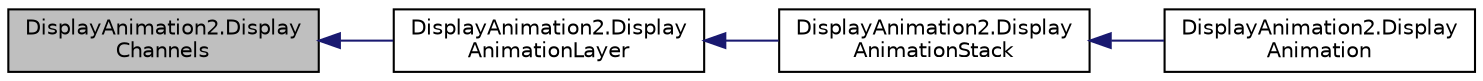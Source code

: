 digraph "DisplayAnimation2.DisplayChannels"
{
  edge [fontname="Helvetica",fontsize="10",labelfontname="Helvetica",labelfontsize="10"];
  node [fontname="Helvetica",fontsize="10",shape=record];
  rankdir="LR";
  Node71 [label="DisplayAnimation2.Display\lChannels",height=0.2,width=0.4,color="black", fillcolor="grey75", style="filled", fontcolor="black"];
  Node71 -> Node72 [dir="back",color="midnightblue",fontsize="10",style="solid",fontname="Helvetica"];
  Node72 [label="DisplayAnimation2.Display\lAnimationLayer",height=0.2,width=0.4,color="black", fillcolor="white", style="filled",URL="$namespace_display_animation2.html#a87bcefe9ae4144d32e93a4fa58ee269d"];
  Node72 -> Node73 [dir="back",color="midnightblue",fontsize="10",style="solid",fontname="Helvetica"];
  Node73 [label="DisplayAnimation2.Display\lAnimationStack",height=0.2,width=0.4,color="black", fillcolor="white", style="filled",URL="$namespace_display_animation2.html#ad815732d177f54a16c36204ce2999fdd"];
  Node73 -> Node74 [dir="back",color="midnightblue",fontsize="10",style="solid",fontname="Helvetica"];
  Node74 [label="DisplayAnimation2.Display\lAnimation",height=0.2,width=0.4,color="black", fillcolor="white", style="filled",URL="$namespace_display_animation2.html#a040eda58238b1f63cd4229891c8b8753"];
}
